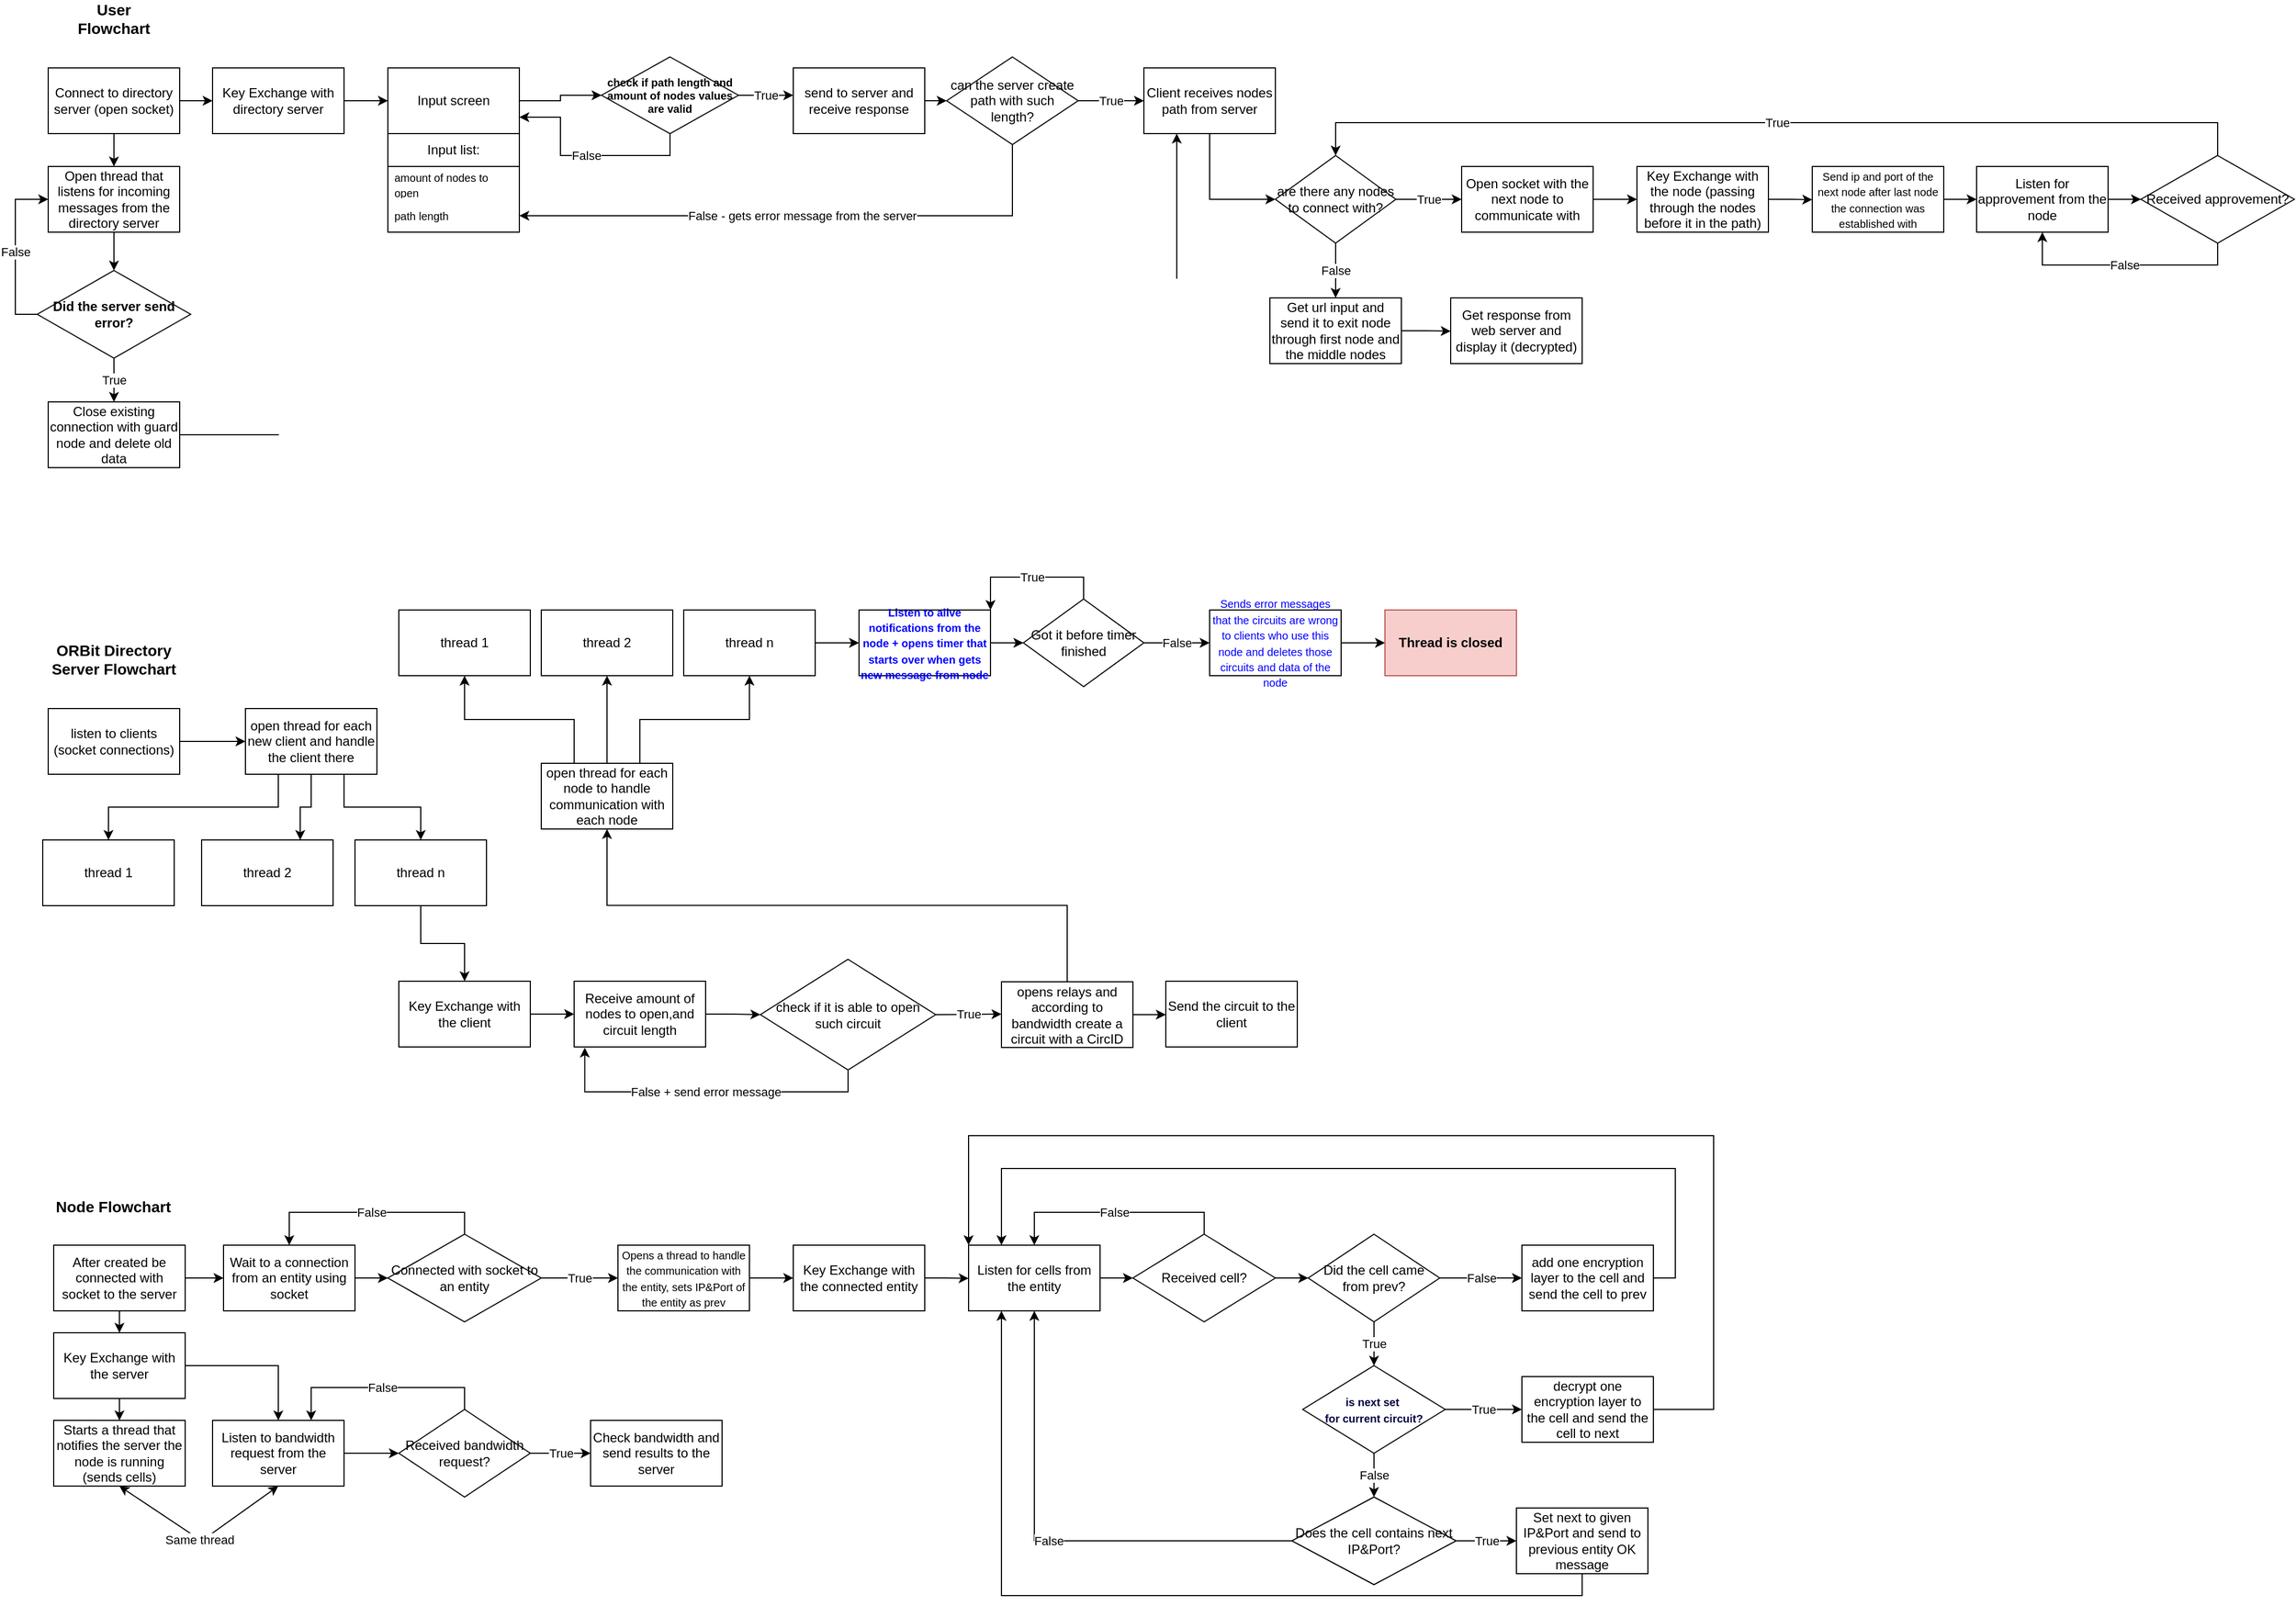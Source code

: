 <mxfile version="24.7.14">
  <diagram name="Page-1" id="vETeGXP-aBrHGzmp88HL">
    <mxGraphModel dx="3497" dy="2507" grid="1" gridSize="10" guides="1" tooltips="1" connect="1" arrows="1" fold="1" page="1" pageScale="1" pageWidth="850" pageHeight="1100" math="0" shadow="0">
      <root>
        <mxCell id="0" />
        <mxCell id="1" parent="0" />
        <mxCell id="kQhyqeaXJ8b2iKmB3cDd-1" value="&lt;b style=&quot;font-size: 14px;&quot;&gt;User Flowchart&lt;br&gt;&lt;/b&gt;" style="text;html=1;align=center;verticalAlign=middle;whiteSpace=wrap;rounded=0;" parent="1" vertex="1">
          <mxGeometry x="-160" y="-225" width="60" height="30" as="geometry" />
        </mxCell>
        <mxCell id="kQhyqeaXJ8b2iKmB3cDd-8" style="edgeStyle=orthogonalEdgeStyle;rounded=0;orthogonalLoop=1;jettySize=auto;html=1;exitX=1;exitY=0.5;exitDx=0;exitDy=0;entryX=0;entryY=0.5;entryDx=0;entryDy=0;" parent="1" source="kQhyqeaXJ8b2iKmB3cDd-2" target="kQhyqeaXJ8b2iKmB3cDd-7" edge="1">
          <mxGeometry relative="1" as="geometry" />
        </mxCell>
        <mxCell id="kQhyqeaXJ8b2iKmB3cDd-2" value="Input screen" style="rounded=0;whiteSpace=wrap;html=1;" parent="1" vertex="1">
          <mxGeometry x="120" y="-165" width="120" height="60" as="geometry" />
        </mxCell>
        <mxCell id="kQhyqeaXJ8b2iKmB3cDd-3" value="Input list:" style="swimlane;fontStyle=0;childLayout=stackLayout;horizontal=1;startSize=30;horizontalStack=0;resizeParent=1;resizeParentMax=0;resizeLast=0;collapsible=1;marginBottom=0;whiteSpace=wrap;html=1;" parent="1" vertex="1">
          <mxGeometry x="120" y="-105" width="120" height="90" as="geometry" />
        </mxCell>
        <mxCell id="kQhyqeaXJ8b2iKmB3cDd-4" value="&lt;font style=&quot;font-size: 10px;&quot;&gt;amount of nodes to open&lt;/font&gt;" style="text;strokeColor=none;fillColor=none;align=left;verticalAlign=middle;spacingLeft=4;spacingRight=4;overflow=hidden;points=[[0,0.5],[1,0.5]];portConstraint=eastwest;rotatable=0;whiteSpace=wrap;html=1;" parent="kQhyqeaXJ8b2iKmB3cDd-3" vertex="1">
          <mxGeometry y="30" width="120" height="30" as="geometry" />
        </mxCell>
        <mxCell id="kQhyqeaXJ8b2iKmB3cDd-5" value="&lt;font style=&quot;font-size: 10px;&quot;&gt;path length&lt;br&gt;&lt;/font&gt;" style="text;strokeColor=none;fillColor=none;align=left;verticalAlign=middle;spacingLeft=4;spacingRight=4;overflow=hidden;points=[[0,0.5],[1,0.5]];portConstraint=eastwest;rotatable=0;whiteSpace=wrap;html=1;" parent="kQhyqeaXJ8b2iKmB3cDd-3" vertex="1">
          <mxGeometry y="60" width="120" height="30" as="geometry" />
        </mxCell>
        <mxCell id="kQhyqeaXJ8b2iKmB3cDd-10" value="False" style="edgeStyle=orthogonalEdgeStyle;rounded=0;orthogonalLoop=1;jettySize=auto;html=1;exitX=0.5;exitY=1;exitDx=0;exitDy=0;entryX=1;entryY=0.75;entryDx=0;entryDy=0;" parent="1" source="kQhyqeaXJ8b2iKmB3cDd-7" target="kQhyqeaXJ8b2iKmB3cDd-2" edge="1">
          <mxGeometry relative="1" as="geometry" />
        </mxCell>
        <mxCell id="kQhyqeaXJ8b2iKmB3cDd-7" value="&lt;div style=&quot;font-size: 10px;&quot;&gt;&lt;b&gt;&lt;font style=&quot;font-size: 10px;&quot;&gt;check if &lt;font style=&quot;font-size: 10px;&quot;&gt;&lt;font style=&quot;font-size: 10px;&quot;&gt;path length and amount of nodes values are valid&lt;/font&gt;&lt;font style=&quot;font-size: 10px;&quot;&gt;&lt;br&gt;&lt;/font&gt;&lt;/font&gt;&lt;/font&gt;&lt;/b&gt;&lt;/div&gt;" style="rhombus;whiteSpace=wrap;html=1;" parent="1" vertex="1">
          <mxGeometry x="315" y="-175" width="125" height="70" as="geometry" />
        </mxCell>
        <mxCell id="kQhyqeaXJ8b2iKmB3cDd-9" value="True" style="endArrow=classic;html=1;rounded=0;exitX=1;exitY=0.5;exitDx=0;exitDy=0;entryX=0;entryY=0.417;entryDx=0;entryDy=0;entryPerimeter=0;" parent="1" source="kQhyqeaXJ8b2iKmB3cDd-7" target="kQhyqeaXJ8b2iKmB3cDd-12" edge="1">
          <mxGeometry width="50" height="50" relative="1" as="geometry">
            <mxPoint x="370" y="-75" as="sourcePoint" />
            <mxPoint x="520" y="-140" as="targetPoint" />
          </mxGeometry>
        </mxCell>
        <mxCell id="kQhyqeaXJ8b2iKmB3cDd-12" value="send to server and receive response" style="rounded=0;whiteSpace=wrap;html=1;" parent="1" vertex="1">
          <mxGeometry x="490" y="-165" width="120" height="60" as="geometry" />
        </mxCell>
        <mxCell id="kQhyqeaXJ8b2iKmB3cDd-13" value="" style="endArrow=classic;html=1;rounded=0;exitX=1;exitY=0.5;exitDx=0;exitDy=0;entryX=0;entryY=0.5;entryDx=0;entryDy=0;" parent="1" source="kQhyqeaXJ8b2iKmB3cDd-12" target="kQhyqeaXJ8b2iKmB3cDd-15" edge="1">
          <mxGeometry width="50" height="50" relative="1" as="geometry">
            <mxPoint x="720" y="-75" as="sourcePoint" />
            <mxPoint x="680" y="-135" as="targetPoint" />
          </mxGeometry>
        </mxCell>
        <mxCell id="kQhyqeaXJ8b2iKmB3cDd-16" value="False - gets error message from the server" style="edgeStyle=orthogonalEdgeStyle;rounded=0;orthogonalLoop=1;jettySize=auto;html=1;exitX=0.5;exitY=1;exitDx=0;exitDy=0;entryX=1;entryY=0.5;entryDx=0;entryDy=0;" parent="1" source="kQhyqeaXJ8b2iKmB3cDd-15" target="kQhyqeaXJ8b2iKmB3cDd-5" edge="1">
          <mxGeometry relative="1" as="geometry">
            <mxPoint x="689.529" y="-55" as="targetPoint" />
          </mxGeometry>
        </mxCell>
        <mxCell id="kQhyqeaXJ8b2iKmB3cDd-17" value="True" style="edgeStyle=orthogonalEdgeStyle;rounded=0;orthogonalLoop=1;jettySize=auto;html=1;exitX=1;exitY=0.5;exitDx=0;exitDy=0;entryX=0;entryY=0.5;entryDx=0;entryDy=0;" parent="1" source="kQhyqeaXJ8b2iKmB3cDd-15" target="kQhyqeaXJ8b2iKmB3cDd-18" edge="1">
          <mxGeometry relative="1" as="geometry">
            <mxPoint x="840" y="-135" as="targetPoint" />
          </mxGeometry>
        </mxCell>
        <mxCell id="kQhyqeaXJ8b2iKmB3cDd-15" value="can the server create path with such length?" style="rhombus;whiteSpace=wrap;html=1;" parent="1" vertex="1">
          <mxGeometry x="630" y="-175" width="120" height="80" as="geometry" />
        </mxCell>
        <mxCell id="kQhyqeaXJ8b2iKmB3cDd-25" style="edgeStyle=orthogonalEdgeStyle;rounded=0;orthogonalLoop=1;jettySize=auto;html=1;exitX=0.5;exitY=1;exitDx=0;exitDy=0;entryX=0;entryY=0.5;entryDx=0;entryDy=0;" parent="1" source="kQhyqeaXJ8b2iKmB3cDd-18" target="kQhyqeaXJ8b2iKmB3cDd-27" edge="1">
          <mxGeometry relative="1" as="geometry">
            <mxPoint x="930" y="-55" as="targetPoint" />
          </mxGeometry>
        </mxCell>
        <mxCell id="kQhyqeaXJ8b2iKmB3cDd-18" value="Client receives nodes path from server" style="rounded=0;whiteSpace=wrap;html=1;" parent="1" vertex="1">
          <mxGeometry x="810" y="-165" width="120" height="60" as="geometry" />
        </mxCell>
        <mxCell id="kQhyqeaXJ8b2iKmB3cDd-22" style="edgeStyle=orthogonalEdgeStyle;rounded=0;orthogonalLoop=1;jettySize=auto;html=1;exitX=1;exitY=0.5;exitDx=0;exitDy=0;" parent="1" source="kQhyqeaXJ8b2iKmB3cDd-21" edge="1">
          <mxGeometry relative="1" as="geometry">
            <mxPoint x="-40" y="-135.286" as="targetPoint" />
          </mxGeometry>
        </mxCell>
        <mxCell id="1TE0Mx-aByZ0Ybv2MPJ_-15" style="edgeStyle=orthogonalEdgeStyle;rounded=0;orthogonalLoop=1;jettySize=auto;html=1;exitX=0.5;exitY=1;exitDx=0;exitDy=0;entryX=0.5;entryY=0;entryDx=0;entryDy=0;" edge="1" parent="1" source="kQhyqeaXJ8b2iKmB3cDd-21" target="1TE0Mx-aByZ0Ybv2MPJ_-14">
          <mxGeometry relative="1" as="geometry" />
        </mxCell>
        <mxCell id="kQhyqeaXJ8b2iKmB3cDd-21" value="Connect to directory server (open socket)" style="rounded=0;whiteSpace=wrap;html=1;" parent="1" vertex="1">
          <mxGeometry x="-190" y="-165" width="120" height="60" as="geometry" />
        </mxCell>
        <mxCell id="kQhyqeaXJ8b2iKmB3cDd-24" style="edgeStyle=orthogonalEdgeStyle;rounded=0;orthogonalLoop=1;jettySize=auto;html=1;exitX=1;exitY=0.5;exitDx=0;exitDy=0;entryX=0;entryY=0.5;entryDx=0;entryDy=0;" parent="1" source="kQhyqeaXJ8b2iKmB3cDd-23" target="kQhyqeaXJ8b2iKmB3cDd-2" edge="1">
          <mxGeometry relative="1" as="geometry" />
        </mxCell>
        <mxCell id="kQhyqeaXJ8b2iKmB3cDd-23" value="Key Exchange with directory server" style="rounded=0;whiteSpace=wrap;html=1;" parent="1" vertex="1">
          <mxGeometry x="-40" y="-165" width="120" height="60" as="geometry" />
        </mxCell>
        <mxCell id="kQhyqeaXJ8b2iKmB3cDd-32" style="edgeStyle=orthogonalEdgeStyle;rounded=0;orthogonalLoop=1;jettySize=auto;html=1;exitX=1;exitY=0.5;exitDx=0;exitDy=0;entryX=0;entryY=0.5;entryDx=0;entryDy=0;" parent="1" source="kQhyqeaXJ8b2iKmB3cDd-26" target="kQhyqeaXJ8b2iKmB3cDd-31" edge="1">
          <mxGeometry relative="1" as="geometry" />
        </mxCell>
        <mxCell id="kQhyqeaXJ8b2iKmB3cDd-26" value="Open socket with the next node to communicate with" style="rounded=0;whiteSpace=wrap;html=1;" parent="1" vertex="1">
          <mxGeometry x="1100" y="-75" width="120" height="60" as="geometry" />
        </mxCell>
        <mxCell id="kQhyqeaXJ8b2iKmB3cDd-30" value="True" style="edgeStyle=orthogonalEdgeStyle;rounded=0;orthogonalLoop=1;jettySize=auto;html=1;exitX=1;exitY=0.5;exitDx=0;exitDy=0;" parent="1" source="kQhyqeaXJ8b2iKmB3cDd-27" target="kQhyqeaXJ8b2iKmB3cDd-26" edge="1">
          <mxGeometry relative="1" as="geometry" />
        </mxCell>
        <mxCell id="kQhyqeaXJ8b2iKmB3cDd-33" value="False" style="edgeStyle=orthogonalEdgeStyle;rounded=0;orthogonalLoop=1;jettySize=auto;html=1;exitX=0.5;exitY=1;exitDx=0;exitDy=0;entryX=0.5;entryY=0;entryDx=0;entryDy=0;entryPerimeter=0;" parent="1" source="kQhyqeaXJ8b2iKmB3cDd-27" target="kQhyqeaXJ8b2iKmB3cDd-37" edge="1">
          <mxGeometry relative="1" as="geometry">
            <mxPoint x="985" y="35" as="targetPoint" />
          </mxGeometry>
        </mxCell>
        <mxCell id="kQhyqeaXJ8b2iKmB3cDd-27" value="are there any nodes to connect with?" style="rhombus;whiteSpace=wrap;html=1;" parent="1" vertex="1">
          <mxGeometry x="930" y="-85" width="110" height="80" as="geometry" />
        </mxCell>
        <mxCell id="839j30qjqIvmwMfTqIHc-1" style="edgeStyle=orthogonalEdgeStyle;rounded=0;orthogonalLoop=1;jettySize=auto;html=1;exitX=1;exitY=0.5;exitDx=0;exitDy=0;entryX=0;entryY=0.506;entryDx=0;entryDy=0;entryPerimeter=0;" parent="1" source="kQhyqeaXJ8b2iKmB3cDd-31" target="839j30qjqIvmwMfTqIHc-2" edge="1">
          <mxGeometry relative="1" as="geometry">
            <mxPoint x="1420" y="-44.667" as="targetPoint" />
          </mxGeometry>
        </mxCell>
        <mxCell id="kQhyqeaXJ8b2iKmB3cDd-31" value="Key Exchange with the node (passing through the nodes before it in the path)" style="rounded=0;whiteSpace=wrap;html=1;" parent="1" vertex="1">
          <mxGeometry x="1260" y="-75" width="120" height="60" as="geometry" />
        </mxCell>
        <mxCell id="kQhyqeaXJ8b2iKmB3cDd-38" style="edgeStyle=orthogonalEdgeStyle;rounded=0;orthogonalLoop=1;jettySize=auto;html=1;exitX=1;exitY=0.5;exitDx=0;exitDy=0;entryX=0;entryY=0.507;entryDx=0;entryDy=0;entryPerimeter=0;" parent="1" source="kQhyqeaXJ8b2iKmB3cDd-37" target="kQhyqeaXJ8b2iKmB3cDd-39" edge="1">
          <mxGeometry relative="1" as="geometry">
            <mxPoint x="1090" y="75.4" as="targetPoint" />
          </mxGeometry>
        </mxCell>
        <mxCell id="kQhyqeaXJ8b2iKmB3cDd-37" value="Get url input and send it to exit node through first node and the middle nodes" style="rounded=0;whiteSpace=wrap;html=1;" parent="1" vertex="1">
          <mxGeometry x="925" y="45" width="120" height="60" as="geometry" />
        </mxCell>
        <mxCell id="kQhyqeaXJ8b2iKmB3cDd-39" value="Get response from web server and display it (decrypted)" style="rounded=0;whiteSpace=wrap;html=1;" parent="1" vertex="1">
          <mxGeometry x="1090" y="45" width="120" height="60" as="geometry" />
        </mxCell>
        <mxCell id="1TE0Mx-aByZ0Ybv2MPJ_-1" value="True" style="edgeStyle=orthogonalEdgeStyle;rounded=0;orthogonalLoop=1;jettySize=auto;html=1;entryX=0.5;entryY=0;entryDx=0;entryDy=0;exitX=0.5;exitY=0;exitDx=0;exitDy=0;" edge="1" parent="1" source="1TE0Mx-aByZ0Ybv2MPJ_-8" target="kQhyqeaXJ8b2iKmB3cDd-27">
          <mxGeometry relative="1" as="geometry">
            <mxPoint x="1510" y="-95" as="sourcePoint" />
            <Array as="points">
              <mxPoint x="1790" y="-115" />
              <mxPoint x="985" y="-115" />
            </Array>
          </mxGeometry>
        </mxCell>
        <mxCell id="1TE0Mx-aByZ0Ybv2MPJ_-6" style="edgeStyle=orthogonalEdgeStyle;rounded=0;orthogonalLoop=1;jettySize=auto;html=1;entryX=0;entryY=0.5;entryDx=0;entryDy=0;" edge="1" parent="1" source="839j30qjqIvmwMfTqIHc-2" target="1TE0Mx-aByZ0Ybv2MPJ_-5">
          <mxGeometry relative="1" as="geometry" />
        </mxCell>
        <mxCell id="839j30qjqIvmwMfTqIHc-2" value="&lt;font style=&quot;font-size: 10px;&quot;&gt;Send ip and port of the next node after last node the connection was established with&lt;/font&gt;" style="rounded=0;whiteSpace=wrap;html=1;" parent="1" vertex="1">
          <mxGeometry x="1420" y="-75" width="120" height="60" as="geometry" />
        </mxCell>
        <mxCell id="839j30qjqIvmwMfTqIHc-7" value="&lt;b style=&quot;font-size: 14px;&quot;&gt;ORBit Directory Server Flowchart&lt;br&gt;&lt;/b&gt;" style="text;html=1;align=center;verticalAlign=middle;whiteSpace=wrap;rounded=0;" parent="1" vertex="1">
          <mxGeometry x="-195" y="360" width="130" height="30" as="geometry" />
        </mxCell>
        <mxCell id="839j30qjqIvmwMfTqIHc-9" style="edgeStyle=orthogonalEdgeStyle;rounded=0;orthogonalLoop=1;jettySize=auto;html=1;exitX=1;exitY=0.5;exitDx=0;exitDy=0;entryX=0;entryY=0.5;entryDx=0;entryDy=0;" parent="1" source="839j30qjqIvmwMfTqIHc-8" target="839j30qjqIvmwMfTqIHc-10" edge="1">
          <mxGeometry relative="1" as="geometry">
            <mxPoint x="-10" y="450.381" as="targetPoint" />
          </mxGeometry>
        </mxCell>
        <mxCell id="839j30qjqIvmwMfTqIHc-8" value="listen to clients (socket connections)" style="rounded=0;whiteSpace=wrap;html=1;" parent="1" vertex="1">
          <mxGeometry x="-190" y="420" width="120" height="60" as="geometry" />
        </mxCell>
        <mxCell id="839j30qjqIvmwMfTqIHc-15" style="edgeStyle=orthogonalEdgeStyle;rounded=0;orthogonalLoop=1;jettySize=auto;html=1;exitX=0.25;exitY=1;exitDx=0;exitDy=0;entryX=0.5;entryY=0;entryDx=0;entryDy=0;" parent="1" source="839j30qjqIvmwMfTqIHc-10" target="839j30qjqIvmwMfTqIHc-12" edge="1">
          <mxGeometry relative="1" as="geometry" />
        </mxCell>
        <mxCell id="839j30qjqIvmwMfTqIHc-16" style="edgeStyle=orthogonalEdgeStyle;rounded=0;orthogonalLoop=1;jettySize=auto;html=1;exitX=0.5;exitY=1;exitDx=0;exitDy=0;entryX=0.75;entryY=0;entryDx=0;entryDy=0;" parent="1" source="839j30qjqIvmwMfTqIHc-10" target="839j30qjqIvmwMfTqIHc-13" edge="1">
          <mxGeometry relative="1" as="geometry" />
        </mxCell>
        <mxCell id="839j30qjqIvmwMfTqIHc-17" style="edgeStyle=orthogonalEdgeStyle;rounded=0;orthogonalLoop=1;jettySize=auto;html=1;exitX=0.75;exitY=1;exitDx=0;exitDy=0;entryX=0.5;entryY=0;entryDx=0;entryDy=0;" parent="1" source="839j30qjqIvmwMfTqIHc-10" target="839j30qjqIvmwMfTqIHc-14" edge="1">
          <mxGeometry relative="1" as="geometry" />
        </mxCell>
        <mxCell id="839j30qjqIvmwMfTqIHc-10" value="open thread for each new client and handle the client there" style="rounded=0;whiteSpace=wrap;html=1;" parent="1" vertex="1">
          <mxGeometry x="-10" y="420" width="120" height="60" as="geometry" />
        </mxCell>
        <mxCell id="839j30qjqIvmwMfTqIHc-12" value="thread 1" style="rounded=0;whiteSpace=wrap;html=1;" parent="1" vertex="1">
          <mxGeometry x="-195" y="540" width="120" height="60" as="geometry" />
        </mxCell>
        <mxCell id="839j30qjqIvmwMfTqIHc-13" value="thread 2" style="rounded=0;whiteSpace=wrap;html=1;" parent="1" vertex="1">
          <mxGeometry x="-50" y="540" width="120" height="60" as="geometry" />
        </mxCell>
        <mxCell id="839j30qjqIvmwMfTqIHc-18" style="edgeStyle=orthogonalEdgeStyle;rounded=0;orthogonalLoop=1;jettySize=auto;html=1;exitX=0.5;exitY=1;exitDx=0;exitDy=0;entryX=0.5;entryY=0;entryDx=0;entryDy=0;" parent="1" source="839j30qjqIvmwMfTqIHc-14" target="839j30qjqIvmwMfTqIHc-19" edge="1">
          <mxGeometry relative="1" as="geometry">
            <mxPoint x="190" y="660" as="targetPoint" />
          </mxGeometry>
        </mxCell>
        <mxCell id="839j30qjqIvmwMfTqIHc-14" value="thread n" style="rounded=0;whiteSpace=wrap;html=1;" parent="1" vertex="1">
          <mxGeometry x="90" y="540" width="120" height="60" as="geometry" />
        </mxCell>
        <mxCell id="839j30qjqIvmwMfTqIHc-24" style="edgeStyle=orthogonalEdgeStyle;rounded=0;orthogonalLoop=1;jettySize=auto;html=1;exitX=1;exitY=0.5;exitDx=0;exitDy=0;entryX=0;entryY=0.5;entryDx=0;entryDy=0;" parent="1" source="839j30qjqIvmwMfTqIHc-19" target="839j30qjqIvmwMfTqIHc-21" edge="1">
          <mxGeometry relative="1" as="geometry" />
        </mxCell>
        <mxCell id="839j30qjqIvmwMfTqIHc-19" value="Key Exchange with the client" style="rounded=0;whiteSpace=wrap;html=1;" parent="1" vertex="1">
          <mxGeometry x="130" y="669" width="120" height="60" as="geometry" />
        </mxCell>
        <mxCell id="839j30qjqIvmwMfTqIHc-26" style="edgeStyle=orthogonalEdgeStyle;rounded=0;orthogonalLoop=1;jettySize=auto;html=1;exitX=1;exitY=0.5;exitDx=0;exitDy=0;entryX=0;entryY=0.5;entryDx=0;entryDy=0;" parent="1" source="839j30qjqIvmwMfTqIHc-21" target="839j30qjqIvmwMfTqIHc-25" edge="1">
          <mxGeometry relative="1" as="geometry" />
        </mxCell>
        <mxCell id="839j30qjqIvmwMfTqIHc-21" value="Receive amount of nodes to open,and circuit length" style="rounded=0;whiteSpace=wrap;html=1;" parent="1" vertex="1">
          <mxGeometry x="290" y="669" width="120" height="60" as="geometry" />
        </mxCell>
        <mxCell id="839j30qjqIvmwMfTqIHc-27" value="False + send error message" style="edgeStyle=orthogonalEdgeStyle;rounded=0;orthogonalLoop=1;jettySize=auto;html=1;exitX=0.5;exitY=1;exitDx=0;exitDy=0;entryX=0.081;entryY=1.01;entryDx=0;entryDy=0;entryPerimeter=0;" parent="1" source="839j30qjqIvmwMfTqIHc-25" target="839j30qjqIvmwMfTqIHc-21" edge="1">
          <mxGeometry relative="1" as="geometry" />
        </mxCell>
        <mxCell id="839j30qjqIvmwMfTqIHc-28" value="True" style="edgeStyle=orthogonalEdgeStyle;rounded=0;orthogonalLoop=1;jettySize=auto;html=1;exitX=1;exitY=0.5;exitDx=0;exitDy=0;" parent="1" source="839j30qjqIvmwMfTqIHc-25" edge="1">
          <mxGeometry relative="1" as="geometry">
            <mxPoint x="680" y="699" as="targetPoint" />
          </mxGeometry>
        </mxCell>
        <mxCell id="839j30qjqIvmwMfTqIHc-25" value="check if it is able to open such circuit" style="rhombus;whiteSpace=wrap;html=1;" parent="1" vertex="1">
          <mxGeometry x="460" y="649" width="160" height="101" as="geometry" />
        </mxCell>
        <mxCell id="839j30qjqIvmwMfTqIHc-32" style="edgeStyle=orthogonalEdgeStyle;rounded=0;orthogonalLoop=1;jettySize=auto;html=1;exitX=1;exitY=0.5;exitDx=0;exitDy=0;entryX=0;entryY=0.5;entryDx=0;entryDy=0;" parent="1" source="839j30qjqIvmwMfTqIHc-29" target="839j30qjqIvmwMfTqIHc-33" edge="1">
          <mxGeometry relative="1" as="geometry">
            <mxPoint x="830" y="699" as="targetPoint" />
          </mxGeometry>
        </mxCell>
        <mxCell id="1TE0Mx-aByZ0Ybv2MPJ_-45" style="edgeStyle=orthogonalEdgeStyle;rounded=0;orthogonalLoop=1;jettySize=auto;html=1;exitX=0.5;exitY=0;exitDx=0;exitDy=0;entryX=0.5;entryY=1;entryDx=0;entryDy=0;" edge="1" parent="1" source="839j30qjqIvmwMfTqIHc-29" target="1TE0Mx-aByZ0Ybv2MPJ_-46">
          <mxGeometry relative="1" as="geometry">
            <mxPoint x="320" y="530" as="targetPoint" />
          </mxGeometry>
        </mxCell>
        <mxCell id="839j30qjqIvmwMfTqIHc-29" value="opens relays and according to bandwidth create a circuit with a CircID" style="rounded=0;whiteSpace=wrap;html=1;" parent="1" vertex="1">
          <mxGeometry x="680" y="669.5" width="120" height="60" as="geometry" />
        </mxCell>
        <mxCell id="839j30qjqIvmwMfTqIHc-33" value="Send the circuit to the client" style="rounded=0;whiteSpace=wrap;html=1;" parent="1" vertex="1">
          <mxGeometry x="830" y="669" width="120" height="60" as="geometry" />
        </mxCell>
        <mxCell id="jY4I4no07hSwZHqBocRI-1" value="&lt;font size=&quot;1&quot;&gt;&lt;b style=&quot;font-size: 14px;&quot;&gt;Node Flowchart&lt;/b&gt;&lt;/font&gt;" style="text;whiteSpace=wrap;html=1;" parent="1" vertex="1">
          <mxGeometry x="-185" y="860" width="110" height="40" as="geometry" />
        </mxCell>
        <mxCell id="jY4I4no07hSwZHqBocRI-6" style="edgeStyle=orthogonalEdgeStyle;rounded=0;orthogonalLoop=1;jettySize=auto;html=1;exitX=1;exitY=0.5;exitDx=0;exitDy=0;entryX=0;entryY=0.5;entryDx=0;entryDy=0;" parent="1" source="jY4I4no07hSwZHqBocRI-2" target="jY4I4no07hSwZHqBocRI-3" edge="1">
          <mxGeometry relative="1" as="geometry" />
        </mxCell>
        <mxCell id="jY4I4no07hSwZHqBocRI-14" style="edgeStyle=orthogonalEdgeStyle;rounded=0;orthogonalLoop=1;jettySize=auto;html=1;exitX=0.5;exitY=1;exitDx=0;exitDy=0;entryX=0.5;entryY=0;entryDx=0;entryDy=0;" parent="1" source="jY4I4no07hSwZHqBocRI-2" target="jY4I4no07hSwZHqBocRI-13" edge="1">
          <mxGeometry relative="1" as="geometry" />
        </mxCell>
        <mxCell id="jY4I4no07hSwZHqBocRI-2" value="After created be connected with socket to the server" style="rounded=0;whiteSpace=wrap;html=1;" parent="1" vertex="1">
          <mxGeometry x="-185" y="910" width="120" height="60" as="geometry" />
        </mxCell>
        <mxCell id="jY4I4no07hSwZHqBocRI-8" style="edgeStyle=orthogonalEdgeStyle;rounded=0;orthogonalLoop=1;jettySize=auto;html=1;exitX=1;exitY=0.5;exitDx=0;exitDy=0;entryX=0;entryY=0.5;entryDx=0;entryDy=0;" parent="1" source="jY4I4no07hSwZHqBocRI-3" target="jY4I4no07hSwZHqBocRI-7" edge="1">
          <mxGeometry relative="1" as="geometry" />
        </mxCell>
        <mxCell id="jY4I4no07hSwZHqBocRI-3" value="Wait to a connection from an entity using socket" style="rounded=0;whiteSpace=wrap;html=1;" parent="1" vertex="1">
          <mxGeometry x="-30" y="910" width="120" height="60" as="geometry" />
        </mxCell>
        <mxCell id="jY4I4no07hSwZHqBocRI-4" value="Starts a thread that notifies the server the node is running (sends cells)" style="rounded=0;whiteSpace=wrap;html=1;" parent="1" vertex="1">
          <mxGeometry x="-185" y="1070" width="120" height="60" as="geometry" />
        </mxCell>
        <mxCell id="jY4I4no07hSwZHqBocRI-9" value="False" style="edgeStyle=orthogonalEdgeStyle;rounded=0;orthogonalLoop=1;jettySize=auto;html=1;exitX=0.5;exitY=0;exitDx=0;exitDy=0;entryX=0.5;entryY=0;entryDx=0;entryDy=0;" parent="1" source="jY4I4no07hSwZHqBocRI-7" target="jY4I4no07hSwZHqBocRI-3" edge="1">
          <mxGeometry relative="1" as="geometry" />
        </mxCell>
        <mxCell id="jY4I4no07hSwZHqBocRI-10" value="True" style="edgeStyle=orthogonalEdgeStyle;rounded=0;orthogonalLoop=1;jettySize=auto;html=1;exitX=1;exitY=0.5;exitDx=0;exitDy=0;entryX=0;entryY=0.5;entryDx=0;entryDy=0;" parent="1" source="jY4I4no07hSwZHqBocRI-7" target="jY4I4no07hSwZHqBocRI-16" edge="1">
          <mxGeometry relative="1" as="geometry">
            <mxPoint x="330" y="940" as="targetPoint" />
          </mxGeometry>
        </mxCell>
        <mxCell id="jY4I4no07hSwZHqBocRI-7" value="Connected with socket to an entity " style="rhombus;whiteSpace=wrap;html=1;" parent="1" vertex="1">
          <mxGeometry x="120" y="900" width="140" height="80" as="geometry" />
        </mxCell>
        <mxCell id="jY4I4no07hSwZHqBocRI-27" style="edgeStyle=orthogonalEdgeStyle;rounded=0;orthogonalLoop=1;jettySize=auto;html=1;exitX=1;exitY=0.5;exitDx=0;exitDy=0;entryX=0;entryY=0.506;entryDx=0;entryDy=0;entryPerimeter=0;" parent="1" source="jY4I4no07hSwZHqBocRI-11" target="jY4I4no07hSwZHqBocRI-28" edge="1">
          <mxGeometry relative="1" as="geometry">
            <mxPoint x="650" y="940.385" as="targetPoint" />
          </mxGeometry>
        </mxCell>
        <mxCell id="jY4I4no07hSwZHqBocRI-11" value="Key Exchange with the connected entity" style="rounded=0;whiteSpace=wrap;html=1;" parent="1" vertex="1">
          <mxGeometry x="490" y="910" width="120" height="60" as="geometry" />
        </mxCell>
        <mxCell id="jY4I4no07hSwZHqBocRI-15" style="edgeStyle=orthogonalEdgeStyle;rounded=0;orthogonalLoop=1;jettySize=auto;html=1;exitX=0.5;exitY=1;exitDx=0;exitDy=0;entryX=0.5;entryY=0;entryDx=0;entryDy=0;" parent="1" source="jY4I4no07hSwZHqBocRI-13" target="jY4I4no07hSwZHqBocRI-4" edge="1">
          <mxGeometry relative="1" as="geometry" />
        </mxCell>
        <mxCell id="jY4I4no07hSwZHqBocRI-19" style="edgeStyle=orthogonalEdgeStyle;rounded=0;orthogonalLoop=1;jettySize=auto;html=1;exitX=1;exitY=0.5;exitDx=0;exitDy=0;" parent="1" source="jY4I4no07hSwZHqBocRI-13" target="jY4I4no07hSwZHqBocRI-20" edge="1">
          <mxGeometry relative="1" as="geometry">
            <mxPoint x="-30.0" y="1080" as="targetPoint" />
          </mxGeometry>
        </mxCell>
        <mxCell id="jY4I4no07hSwZHqBocRI-13" value="Key Exchange with the server" style="rounded=0;whiteSpace=wrap;html=1;" parent="1" vertex="1">
          <mxGeometry x="-185" y="990" width="120" height="60" as="geometry" />
        </mxCell>
        <mxCell id="jY4I4no07hSwZHqBocRI-18" style="edgeStyle=orthogonalEdgeStyle;rounded=0;orthogonalLoop=1;jettySize=auto;html=1;exitX=1;exitY=0.5;exitDx=0;exitDy=0;entryX=0;entryY=0.5;entryDx=0;entryDy=0;" parent="1" source="jY4I4no07hSwZHqBocRI-16" target="jY4I4no07hSwZHqBocRI-11" edge="1">
          <mxGeometry relative="1" as="geometry" />
        </mxCell>
        <mxCell id="jY4I4no07hSwZHqBocRI-16" value="&lt;font style=&quot;font-size: 10px;&quot;&gt;Opens a thread to handle the communication with the entity, sets IP&amp;amp;Port of the entity as prev&lt;/font&gt;" style="rounded=0;whiteSpace=wrap;html=1;" parent="1" vertex="1">
          <mxGeometry x="330" y="910" width="120" height="60" as="geometry" />
        </mxCell>
        <mxCell id="jY4I4no07hSwZHqBocRI-22" style="edgeStyle=orthogonalEdgeStyle;rounded=0;orthogonalLoop=1;jettySize=auto;html=1;exitX=1;exitY=0.5;exitDx=0;exitDy=0;entryX=0;entryY=0.5;entryDx=0;entryDy=0;" parent="1" source="jY4I4no07hSwZHqBocRI-20" target="jY4I4no07hSwZHqBocRI-21" edge="1">
          <mxGeometry relative="1" as="geometry" />
        </mxCell>
        <mxCell id="jY4I4no07hSwZHqBocRI-20" value="Listen to bandwidth request from the server" style="rounded=0;whiteSpace=wrap;html=1;" parent="1" vertex="1">
          <mxGeometry x="-40.0" y="1070" width="120" height="60" as="geometry" />
        </mxCell>
        <mxCell id="jY4I4no07hSwZHqBocRI-23" value="False" style="edgeStyle=orthogonalEdgeStyle;rounded=0;orthogonalLoop=1;jettySize=auto;html=1;exitX=0.5;exitY=0;exitDx=0;exitDy=0;entryX=0.75;entryY=0;entryDx=0;entryDy=0;" parent="1" source="jY4I4no07hSwZHqBocRI-21" target="jY4I4no07hSwZHqBocRI-20" edge="1">
          <mxGeometry relative="1" as="geometry" />
        </mxCell>
        <mxCell id="jY4I4no07hSwZHqBocRI-24" value="True" style="edgeStyle=orthogonalEdgeStyle;rounded=0;orthogonalLoop=1;jettySize=auto;html=1;exitX=1;exitY=0.5;exitDx=0;exitDy=0;entryX=0;entryY=0.5;entryDx=0;entryDy=0;" parent="1" source="jY4I4no07hSwZHqBocRI-21" target="jY4I4no07hSwZHqBocRI-25" edge="1">
          <mxGeometry relative="1" as="geometry">
            <mxPoint x="290" y="1100.105" as="targetPoint" />
          </mxGeometry>
        </mxCell>
        <mxCell id="jY4I4no07hSwZHqBocRI-21" value="Received bandwidth request?" style="rhombus;whiteSpace=wrap;html=1;" parent="1" vertex="1">
          <mxGeometry x="130" y="1060" width="120" height="80" as="geometry" />
        </mxCell>
        <mxCell id="jY4I4no07hSwZHqBocRI-25" value="Check bandwidth and send results to the server" style="rounded=0;whiteSpace=wrap;html=1;" parent="1" vertex="1">
          <mxGeometry x="305" y="1070" width="120" height="60" as="geometry" />
        </mxCell>
        <mxCell id="jY4I4no07hSwZHqBocRI-29" style="edgeStyle=orthogonalEdgeStyle;rounded=0;orthogonalLoop=1;jettySize=auto;html=1;exitX=1;exitY=0.5;exitDx=0;exitDy=0;" parent="1" source="jY4I4no07hSwZHqBocRI-28" target="jY4I4no07hSwZHqBocRI-30" edge="1">
          <mxGeometry relative="1" as="geometry">
            <mxPoint x="800" y="940.385" as="targetPoint" />
          </mxGeometry>
        </mxCell>
        <mxCell id="jY4I4no07hSwZHqBocRI-28" value="Listen for cells from the entity" style="rounded=0;whiteSpace=wrap;html=1;" parent="1" vertex="1">
          <mxGeometry x="650" y="910" width="120" height="60" as="geometry" />
        </mxCell>
        <mxCell id="jY4I4no07hSwZHqBocRI-31" value="False" style="edgeStyle=orthogonalEdgeStyle;rounded=0;orthogonalLoop=1;jettySize=auto;html=1;exitX=0.5;exitY=0;exitDx=0;exitDy=0;entryX=0.5;entryY=0;entryDx=0;entryDy=0;" parent="1" source="jY4I4no07hSwZHqBocRI-30" target="jY4I4no07hSwZHqBocRI-28" edge="1">
          <mxGeometry relative="1" as="geometry" />
        </mxCell>
        <mxCell id="1TE0Mx-aByZ0Ybv2MPJ_-32" style="edgeStyle=orthogonalEdgeStyle;rounded=0;orthogonalLoop=1;jettySize=auto;html=1;exitX=1;exitY=0.5;exitDx=0;exitDy=0;entryX=0;entryY=0.5;entryDx=0;entryDy=0;" edge="1" parent="1" source="jY4I4no07hSwZHqBocRI-30" target="jY4I4no07hSwZHqBocRI-49">
          <mxGeometry relative="1" as="geometry" />
        </mxCell>
        <mxCell id="jY4I4no07hSwZHqBocRI-30" value="Received cell?" style="rhombus;whiteSpace=wrap;html=1;" parent="1" vertex="1">
          <mxGeometry x="800" y="900" width="130" height="80" as="geometry" />
        </mxCell>
        <mxCell id="1TE0Mx-aByZ0Ybv2MPJ_-35" value="False" style="edgeStyle=orthogonalEdgeStyle;rounded=0;orthogonalLoop=1;jettySize=auto;html=1;entryX=0.5;entryY=0;entryDx=0;entryDy=0;" edge="1" parent="1" source="jY4I4no07hSwZHqBocRI-34" target="1TE0Mx-aByZ0Ybv2MPJ_-28">
          <mxGeometry relative="1" as="geometry" />
        </mxCell>
        <mxCell id="1TE0Mx-aByZ0Ybv2MPJ_-40" value="True" style="edgeStyle=orthogonalEdgeStyle;rounded=0;orthogonalLoop=1;jettySize=auto;html=1;exitX=1;exitY=0.5;exitDx=0;exitDy=0;entryX=0;entryY=0.5;entryDx=0;entryDy=0;" edge="1" parent="1" source="jY4I4no07hSwZHqBocRI-34" target="jY4I4no07hSwZHqBocRI-50">
          <mxGeometry relative="1" as="geometry" />
        </mxCell>
        <mxCell id="jY4I4no07hSwZHqBocRI-34" value="&lt;div&gt;&lt;font color=&quot;#000040&quot;&gt;&lt;b&gt;&lt;font style=&quot;font-size: 10px;&quot;&gt;is next set&amp;nbsp;&lt;/font&gt;&lt;/b&gt;&lt;/font&gt;&lt;/div&gt;&lt;div&gt;&lt;font color=&quot;#000040&quot;&gt;&lt;b&gt;&lt;font style=&quot;font-size: 10px;&quot;&gt;for current circuit?&lt;/font&gt;&lt;/b&gt;&lt;/font&gt;&lt;/div&gt;" style="rhombus;whiteSpace=wrap;html=1;" parent="1" vertex="1">
          <mxGeometry x="955" y="1020" width="130" height="80" as="geometry" />
        </mxCell>
        <mxCell id="1TE0Mx-aByZ0Ybv2MPJ_-42" style="edgeStyle=orthogonalEdgeStyle;rounded=0;orthogonalLoop=1;jettySize=auto;html=1;exitX=0.5;exitY=1;exitDx=0;exitDy=0;entryX=0.25;entryY=1;entryDx=0;entryDy=0;" edge="1" parent="1" source="jY4I4no07hSwZHqBocRI-36" target="jY4I4no07hSwZHqBocRI-28">
          <mxGeometry relative="1" as="geometry" />
        </mxCell>
        <mxCell id="jY4I4no07hSwZHqBocRI-36" value="Set next to given IP&amp;amp;Port and send to previous entity OK message" style="rounded=0;whiteSpace=wrap;html=1;" parent="1" vertex="1">
          <mxGeometry x="1150" y="1150" width="120" height="60" as="geometry" />
        </mxCell>
        <mxCell id="1TE0Mx-aByZ0Ybv2MPJ_-33" value="True" style="edgeStyle=orthogonalEdgeStyle;rounded=0;orthogonalLoop=1;jettySize=auto;html=1;exitX=0.5;exitY=1;exitDx=0;exitDy=0;entryX=0.5;entryY=0;entryDx=0;entryDy=0;" edge="1" parent="1" source="jY4I4no07hSwZHqBocRI-49" target="jY4I4no07hSwZHqBocRI-34">
          <mxGeometry relative="1" as="geometry" />
        </mxCell>
        <mxCell id="1TE0Mx-aByZ0Ybv2MPJ_-41" value="False" style="edgeStyle=orthogonalEdgeStyle;rounded=0;orthogonalLoop=1;jettySize=auto;html=1;exitX=1;exitY=0.5;exitDx=0;exitDy=0;entryX=0;entryY=0.5;entryDx=0;entryDy=0;" edge="1" parent="1" source="jY4I4no07hSwZHqBocRI-49" target="jY4I4no07hSwZHqBocRI-53">
          <mxGeometry relative="1" as="geometry">
            <mxPoint x="1140" y="940" as="targetPoint" />
          </mxGeometry>
        </mxCell>
        <mxCell id="jY4I4no07hSwZHqBocRI-49" value="Did the cell came from prev?" style="rhombus;whiteSpace=wrap;html=1;" parent="1" vertex="1">
          <mxGeometry x="960" y="900" width="120" height="80" as="geometry" />
        </mxCell>
        <mxCell id="1TE0Mx-aByZ0Ybv2MPJ_-43" style="edgeStyle=orthogonalEdgeStyle;rounded=0;orthogonalLoop=1;jettySize=auto;html=1;exitX=1;exitY=0.5;exitDx=0;exitDy=0;entryX=0;entryY=0;entryDx=0;entryDy=0;" edge="1" parent="1" source="jY4I4no07hSwZHqBocRI-50" target="jY4I4no07hSwZHqBocRI-28">
          <mxGeometry relative="1" as="geometry">
            <Array as="points">
              <mxPoint x="1330" y="1060" />
              <mxPoint x="1330" y="810" />
              <mxPoint x="650" y="810" />
            </Array>
          </mxGeometry>
        </mxCell>
        <mxCell id="jY4I4no07hSwZHqBocRI-50" value="decrypt one encryption layer to the cell and send the cell to next" style="rounded=0;whiteSpace=wrap;html=1;" parent="1" vertex="1">
          <mxGeometry x="1155" y="1030" width="120" height="60" as="geometry" />
        </mxCell>
        <mxCell id="1TE0Mx-aByZ0Ybv2MPJ_-44" style="edgeStyle=orthogonalEdgeStyle;rounded=0;orthogonalLoop=1;jettySize=auto;html=1;exitX=1;exitY=0.5;exitDx=0;exitDy=0;entryX=0.25;entryY=0;entryDx=0;entryDy=0;" edge="1" parent="1" source="jY4I4no07hSwZHqBocRI-53" target="jY4I4no07hSwZHqBocRI-28">
          <mxGeometry relative="1" as="geometry">
            <mxPoint x="680" y="800" as="targetPoint" />
            <Array as="points">
              <mxPoint x="1295" y="940" />
              <mxPoint x="1295" y="840" />
              <mxPoint x="680" y="840" />
            </Array>
          </mxGeometry>
        </mxCell>
        <mxCell id="jY4I4no07hSwZHqBocRI-53" value="add one encryption layer to the cell and send the cell to prev" style="rounded=0;whiteSpace=wrap;html=1;" parent="1" vertex="1">
          <mxGeometry x="1155" y="910" width="120" height="60" as="geometry" />
        </mxCell>
        <mxCell id="1TE0Mx-aByZ0Ybv2MPJ_-10" style="edgeStyle=orthogonalEdgeStyle;rounded=0;orthogonalLoop=1;jettySize=auto;html=1;exitX=1;exitY=0.5;exitDx=0;exitDy=0;entryX=0;entryY=0.5;entryDx=0;entryDy=0;" edge="1" parent="1" source="1TE0Mx-aByZ0Ybv2MPJ_-5" target="1TE0Mx-aByZ0Ybv2MPJ_-8">
          <mxGeometry relative="1" as="geometry" />
        </mxCell>
        <mxCell id="1TE0Mx-aByZ0Ybv2MPJ_-5" value="Listen for &lt;span lang=&quot;en&quot; class=&quot;BxUVEf ILfuVd&quot;&gt;&lt;span class=&quot;hgKElc&quot;&gt;approvement &lt;/span&gt;&lt;/span&gt;from the node" style="rounded=0;whiteSpace=wrap;html=1;" vertex="1" parent="1">
          <mxGeometry x="1570" y="-75" width="120" height="60" as="geometry" />
        </mxCell>
        <mxCell id="1TE0Mx-aByZ0Ybv2MPJ_-11" value="False" style="edgeStyle=orthogonalEdgeStyle;rounded=0;orthogonalLoop=1;jettySize=auto;html=1;exitX=0.5;exitY=1;exitDx=0;exitDy=0;entryX=0.5;entryY=1;entryDx=0;entryDy=0;" edge="1" parent="1" source="1TE0Mx-aByZ0Ybv2MPJ_-8" target="1TE0Mx-aByZ0Ybv2MPJ_-5">
          <mxGeometry relative="1" as="geometry" />
        </mxCell>
        <mxCell id="1TE0Mx-aByZ0Ybv2MPJ_-8" value="Received approvement?" style="rhombus;whiteSpace=wrap;html=1;" vertex="1" parent="1">
          <mxGeometry x="1720" y="-85" width="140" height="80" as="geometry" />
        </mxCell>
        <mxCell id="1TE0Mx-aByZ0Ybv2MPJ_-19" style="edgeStyle=orthogonalEdgeStyle;rounded=0;orthogonalLoop=1;jettySize=auto;html=1;entryX=0.5;entryY=0;entryDx=0;entryDy=0;" edge="1" parent="1" source="1TE0Mx-aByZ0Ybv2MPJ_-14" target="1TE0Mx-aByZ0Ybv2MPJ_-17">
          <mxGeometry relative="1" as="geometry" />
        </mxCell>
        <mxCell id="1TE0Mx-aByZ0Ybv2MPJ_-14" value="Open thread that listens for incoming messages from the directory server" style="rounded=0;whiteSpace=wrap;html=1;" vertex="1" parent="1">
          <mxGeometry x="-190" y="-75" width="120" height="60" as="geometry" />
        </mxCell>
        <mxCell id="1TE0Mx-aByZ0Ybv2MPJ_-20" value="False" style="edgeStyle=orthogonalEdgeStyle;rounded=0;orthogonalLoop=1;jettySize=auto;html=1;exitX=0;exitY=0.5;exitDx=0;exitDy=0;entryX=0;entryY=0.5;entryDx=0;entryDy=0;" edge="1" parent="1" source="1TE0Mx-aByZ0Ybv2MPJ_-17" target="1TE0Mx-aByZ0Ybv2MPJ_-14">
          <mxGeometry relative="1" as="geometry" />
        </mxCell>
        <mxCell id="1TE0Mx-aByZ0Ybv2MPJ_-22" value="True" style="edgeStyle=orthogonalEdgeStyle;rounded=0;orthogonalLoop=1;jettySize=auto;html=1;exitX=0.5;exitY=1;exitDx=0;exitDy=0;entryX=0.5;entryY=0;entryDx=0;entryDy=0;" edge="1" parent="1" source="1TE0Mx-aByZ0Ybv2MPJ_-17" target="1TE0Mx-aByZ0Ybv2MPJ_-21">
          <mxGeometry relative="1" as="geometry" />
        </mxCell>
        <mxCell id="1TE0Mx-aByZ0Ybv2MPJ_-17" value="&lt;b&gt;Did the server send error?&lt;br&gt;&lt;/b&gt;" style="rhombus;whiteSpace=wrap;html=1;" vertex="1" parent="1">
          <mxGeometry x="-200" y="20" width="140" height="80" as="geometry" />
        </mxCell>
        <mxCell id="1TE0Mx-aByZ0Ybv2MPJ_-23" style="edgeStyle=orthogonalEdgeStyle;rounded=0;orthogonalLoop=1;jettySize=auto;html=1;exitX=1;exitY=0.5;exitDx=0;exitDy=0;entryX=0.25;entryY=1;entryDx=0;entryDy=0;" edge="1" parent="1" source="1TE0Mx-aByZ0Ybv2MPJ_-21" target="kQhyqeaXJ8b2iKmB3cDd-18">
          <mxGeometry relative="1" as="geometry">
            <mxPoint x="560" y="30" as="targetPoint" />
          </mxGeometry>
        </mxCell>
        <mxCell id="1TE0Mx-aByZ0Ybv2MPJ_-21" value="Close existing connection with guard node and delete old data" style="rounded=0;whiteSpace=wrap;html=1;" vertex="1" parent="1">
          <mxGeometry x="-190" y="140" width="120" height="60" as="geometry" />
        </mxCell>
        <mxCell id="1TE0Mx-aByZ0Ybv2MPJ_-26" value="Same thread" style="endArrow=classic;startArrow=classic;html=1;rounded=0;exitX=0.5;exitY=1;exitDx=0;exitDy=0;entryX=0.5;entryY=1;entryDx=0;entryDy=0;" edge="1" parent="1" source="jY4I4no07hSwZHqBocRI-4" target="jY4I4no07hSwZHqBocRI-20">
          <mxGeometry width="50" height="50" relative="1" as="geometry">
            <mxPoint x="-110" y="1210" as="sourcePoint" />
            <mxPoint x="-60" y="1160" as="targetPoint" />
            <Array as="points">
              <mxPoint x="-50" y="1180" />
            </Array>
          </mxGeometry>
        </mxCell>
        <mxCell id="1TE0Mx-aByZ0Ybv2MPJ_-37" value="False" style="edgeStyle=orthogonalEdgeStyle;rounded=0;orthogonalLoop=1;jettySize=auto;html=1;exitX=0;exitY=0.5;exitDx=0;exitDy=0;entryX=0.5;entryY=1;entryDx=0;entryDy=0;" edge="1" parent="1" source="1TE0Mx-aByZ0Ybv2MPJ_-28" target="jY4I4no07hSwZHqBocRI-28">
          <mxGeometry relative="1" as="geometry" />
        </mxCell>
        <mxCell id="1TE0Mx-aByZ0Ybv2MPJ_-38" value="True" style="edgeStyle=orthogonalEdgeStyle;rounded=0;orthogonalLoop=1;jettySize=auto;html=1;exitX=1;exitY=0.5;exitDx=0;exitDy=0;entryX=0;entryY=0.5;entryDx=0;entryDy=0;" edge="1" parent="1" source="1TE0Mx-aByZ0Ybv2MPJ_-28" target="jY4I4no07hSwZHqBocRI-36">
          <mxGeometry relative="1" as="geometry" />
        </mxCell>
        <mxCell id="1TE0Mx-aByZ0Ybv2MPJ_-28" value="Does the cell contains next IP&amp;amp;Port?" style="rhombus;whiteSpace=wrap;html=1;" vertex="1" parent="1">
          <mxGeometry x="945" y="1140" width="150" height="80" as="geometry" />
        </mxCell>
        <mxCell id="1TE0Mx-aByZ0Ybv2MPJ_-47" style="edgeStyle=orthogonalEdgeStyle;rounded=0;orthogonalLoop=1;jettySize=auto;html=1;exitX=0.25;exitY=0;exitDx=0;exitDy=0;entryX=0.5;entryY=1;entryDx=0;entryDy=0;" edge="1" parent="1" source="1TE0Mx-aByZ0Ybv2MPJ_-46" target="1TE0Mx-aByZ0Ybv2MPJ_-50">
          <mxGeometry relative="1" as="geometry">
            <mxPoint x="240" y="410" as="targetPoint" />
          </mxGeometry>
        </mxCell>
        <mxCell id="1TE0Mx-aByZ0Ybv2MPJ_-48" style="edgeStyle=orthogonalEdgeStyle;rounded=0;orthogonalLoop=1;jettySize=auto;html=1;exitX=0.5;exitY=0;exitDx=0;exitDy=0;entryX=0.5;entryY=1;entryDx=0;entryDy=0;" edge="1" parent="1" source="1TE0Mx-aByZ0Ybv2MPJ_-46" target="1TE0Mx-aByZ0Ybv2MPJ_-52">
          <mxGeometry relative="1" as="geometry">
            <mxPoint x="320.222" y="430" as="targetPoint" />
          </mxGeometry>
        </mxCell>
        <mxCell id="1TE0Mx-aByZ0Ybv2MPJ_-49" style="edgeStyle=orthogonalEdgeStyle;rounded=0;orthogonalLoop=1;jettySize=auto;html=1;exitX=0.75;exitY=0;exitDx=0;exitDy=0;entryX=0.5;entryY=1;entryDx=0;entryDy=0;" edge="1" parent="1" source="1TE0Mx-aByZ0Ybv2MPJ_-46" target="1TE0Mx-aByZ0Ybv2MPJ_-53">
          <mxGeometry relative="1" as="geometry">
            <mxPoint x="470" y="400" as="targetPoint" />
          </mxGeometry>
        </mxCell>
        <mxCell id="1TE0Mx-aByZ0Ybv2MPJ_-46" value="open thread for each node to handle communication with each node" style="rounded=0;whiteSpace=wrap;html=1;" vertex="1" parent="1">
          <mxGeometry x="260" y="470" width="120" height="60" as="geometry" />
        </mxCell>
        <mxCell id="1TE0Mx-aByZ0Ybv2MPJ_-50" value="thread 1" style="rounded=0;whiteSpace=wrap;html=1;" vertex="1" parent="1">
          <mxGeometry x="130" y="330" width="120" height="60" as="geometry" />
        </mxCell>
        <mxCell id="1TE0Mx-aByZ0Ybv2MPJ_-52" value="thread 2" style="rounded=0;whiteSpace=wrap;html=1;" vertex="1" parent="1">
          <mxGeometry x="260" y="330" width="120" height="60" as="geometry" />
        </mxCell>
        <mxCell id="1TE0Mx-aByZ0Ybv2MPJ_-54" style="edgeStyle=orthogonalEdgeStyle;rounded=0;orthogonalLoop=1;jettySize=auto;html=1;exitX=1;exitY=0.5;exitDx=0;exitDy=0;entryX=0;entryY=0.5;entryDx=0;entryDy=0;" edge="1" parent="1" source="1TE0Mx-aByZ0Ybv2MPJ_-53" target="1TE0Mx-aByZ0Ybv2MPJ_-55">
          <mxGeometry relative="1" as="geometry">
            <mxPoint x="550" y="360.471" as="targetPoint" />
          </mxGeometry>
        </mxCell>
        <mxCell id="1TE0Mx-aByZ0Ybv2MPJ_-53" value="thread n" style="rounded=0;whiteSpace=wrap;html=1;" vertex="1" parent="1">
          <mxGeometry x="390" y="330" width="120" height="60" as="geometry" />
        </mxCell>
        <mxCell id="1TE0Mx-aByZ0Ybv2MPJ_-59" style="edgeStyle=orthogonalEdgeStyle;rounded=0;orthogonalLoop=1;jettySize=auto;html=1;exitX=1;exitY=0.5;exitDx=0;exitDy=0;entryX=0;entryY=0.5;entryDx=0;entryDy=0;" edge="1" parent="1" source="1TE0Mx-aByZ0Ybv2MPJ_-55" target="1TE0Mx-aByZ0Ybv2MPJ_-57">
          <mxGeometry relative="1" as="geometry" />
        </mxCell>
        <mxCell id="1TE0Mx-aByZ0Ybv2MPJ_-55" value="&lt;font color=&quot;#0000ff&quot; style=&quot;font-size: 10px;&quot;&gt;&lt;b&gt;Listen to alive notifications from the node + opens timer that starts over when gets new message from node&lt;br&gt;&lt;/b&gt;&lt;/font&gt;" style="rounded=0;whiteSpace=wrap;html=1;" vertex="1" parent="1">
          <mxGeometry x="550" y="330" width="120" height="60" as="geometry" />
        </mxCell>
        <mxCell id="1TE0Mx-aByZ0Ybv2MPJ_-61" value="True" style="edgeStyle=orthogonalEdgeStyle;rounded=0;orthogonalLoop=1;jettySize=auto;html=1;exitX=0.5;exitY=0;exitDx=0;exitDy=0;entryX=1;entryY=0;entryDx=0;entryDy=0;" edge="1" parent="1" source="1TE0Mx-aByZ0Ybv2MPJ_-57" target="1TE0Mx-aByZ0Ybv2MPJ_-55">
          <mxGeometry relative="1" as="geometry" />
        </mxCell>
        <mxCell id="1TE0Mx-aByZ0Ybv2MPJ_-65" value="False" style="edgeStyle=orthogonalEdgeStyle;rounded=0;orthogonalLoop=1;jettySize=auto;html=1;exitX=1;exitY=0.5;exitDx=0;exitDy=0;entryX=0;entryY=0.5;entryDx=0;entryDy=0;" edge="1" parent="1" source="1TE0Mx-aByZ0Ybv2MPJ_-57" target="1TE0Mx-aByZ0Ybv2MPJ_-62">
          <mxGeometry relative="1" as="geometry" />
        </mxCell>
        <mxCell id="1TE0Mx-aByZ0Ybv2MPJ_-57" value="Got it before timer finished" style="rhombus;whiteSpace=wrap;html=1;" vertex="1" parent="1">
          <mxGeometry x="700" y="320" width="110" height="80" as="geometry" />
        </mxCell>
        <mxCell id="1TE0Mx-aByZ0Ybv2MPJ_-69" style="edgeStyle=orthogonalEdgeStyle;rounded=0;orthogonalLoop=1;jettySize=auto;html=1;entryX=0;entryY=0.5;entryDx=0;entryDy=0;" edge="1" parent="1" source="1TE0Mx-aByZ0Ybv2MPJ_-62" target="1TE0Mx-aByZ0Ybv2MPJ_-67">
          <mxGeometry relative="1" as="geometry" />
        </mxCell>
        <mxCell id="1TE0Mx-aByZ0Ybv2MPJ_-62" value="&lt;font color=&quot;#0000ff&quot; style=&quot;font-size: 10px;&quot;&gt;Sends error messages that the circuits are wrong to clients who use this node and deletes those circuits and data of the node&lt;br&gt;&lt;/font&gt;" style="rounded=0;whiteSpace=wrap;html=1;" vertex="1" parent="1">
          <mxGeometry x="870" y="330" width="120" height="60" as="geometry" />
        </mxCell>
        <mxCell id="1TE0Mx-aByZ0Ybv2MPJ_-67" value="&lt;b&gt;Thread is closed&lt;br&gt;&lt;/b&gt;" style="rounded=0;whiteSpace=wrap;html=1;fillColor=#f8cecc;strokeColor=#b85450;" vertex="1" parent="1">
          <mxGeometry x="1030" y="330" width="120" height="60" as="geometry" />
        </mxCell>
      </root>
    </mxGraphModel>
  </diagram>
</mxfile>
